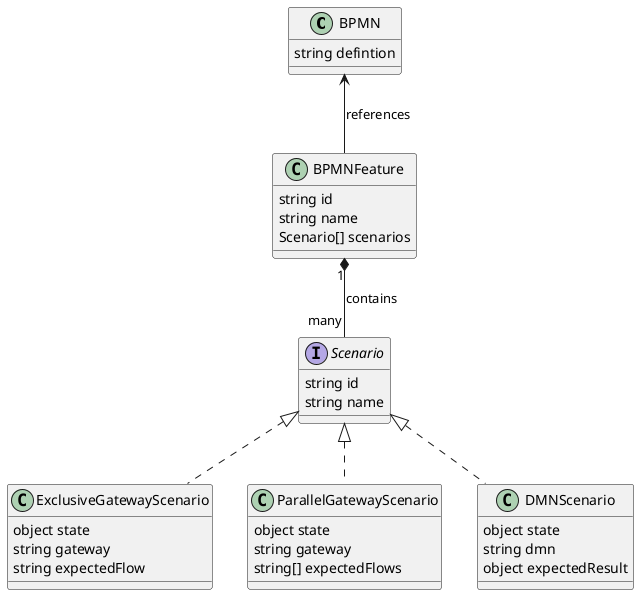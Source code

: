 @startuml feature

class BPMN {
  string defintion
}

class BPMNFeature {
  string id
  string name
  Scenario[] scenarios
}

interface Scenario {
  string id
  string name
}

class ExclusiveGatewayScenario {
  object state
  string gateway
  string expectedFlow
}

class ParallelGatewayScenario {
  object state
  string gateway
  string[] expectedFlows
}

class DMNScenario {  
  object state
  string dmn
  object expectedResult
}

BPMN <-- BPMNFeature : references
BPMNFeature "1" *-- "many" Scenario : contains

Scenario <|.. ExclusiveGatewayScenario
Scenario <|.. ParallelGatewayScenario
Scenario <|.. DMNScenario

@enduml